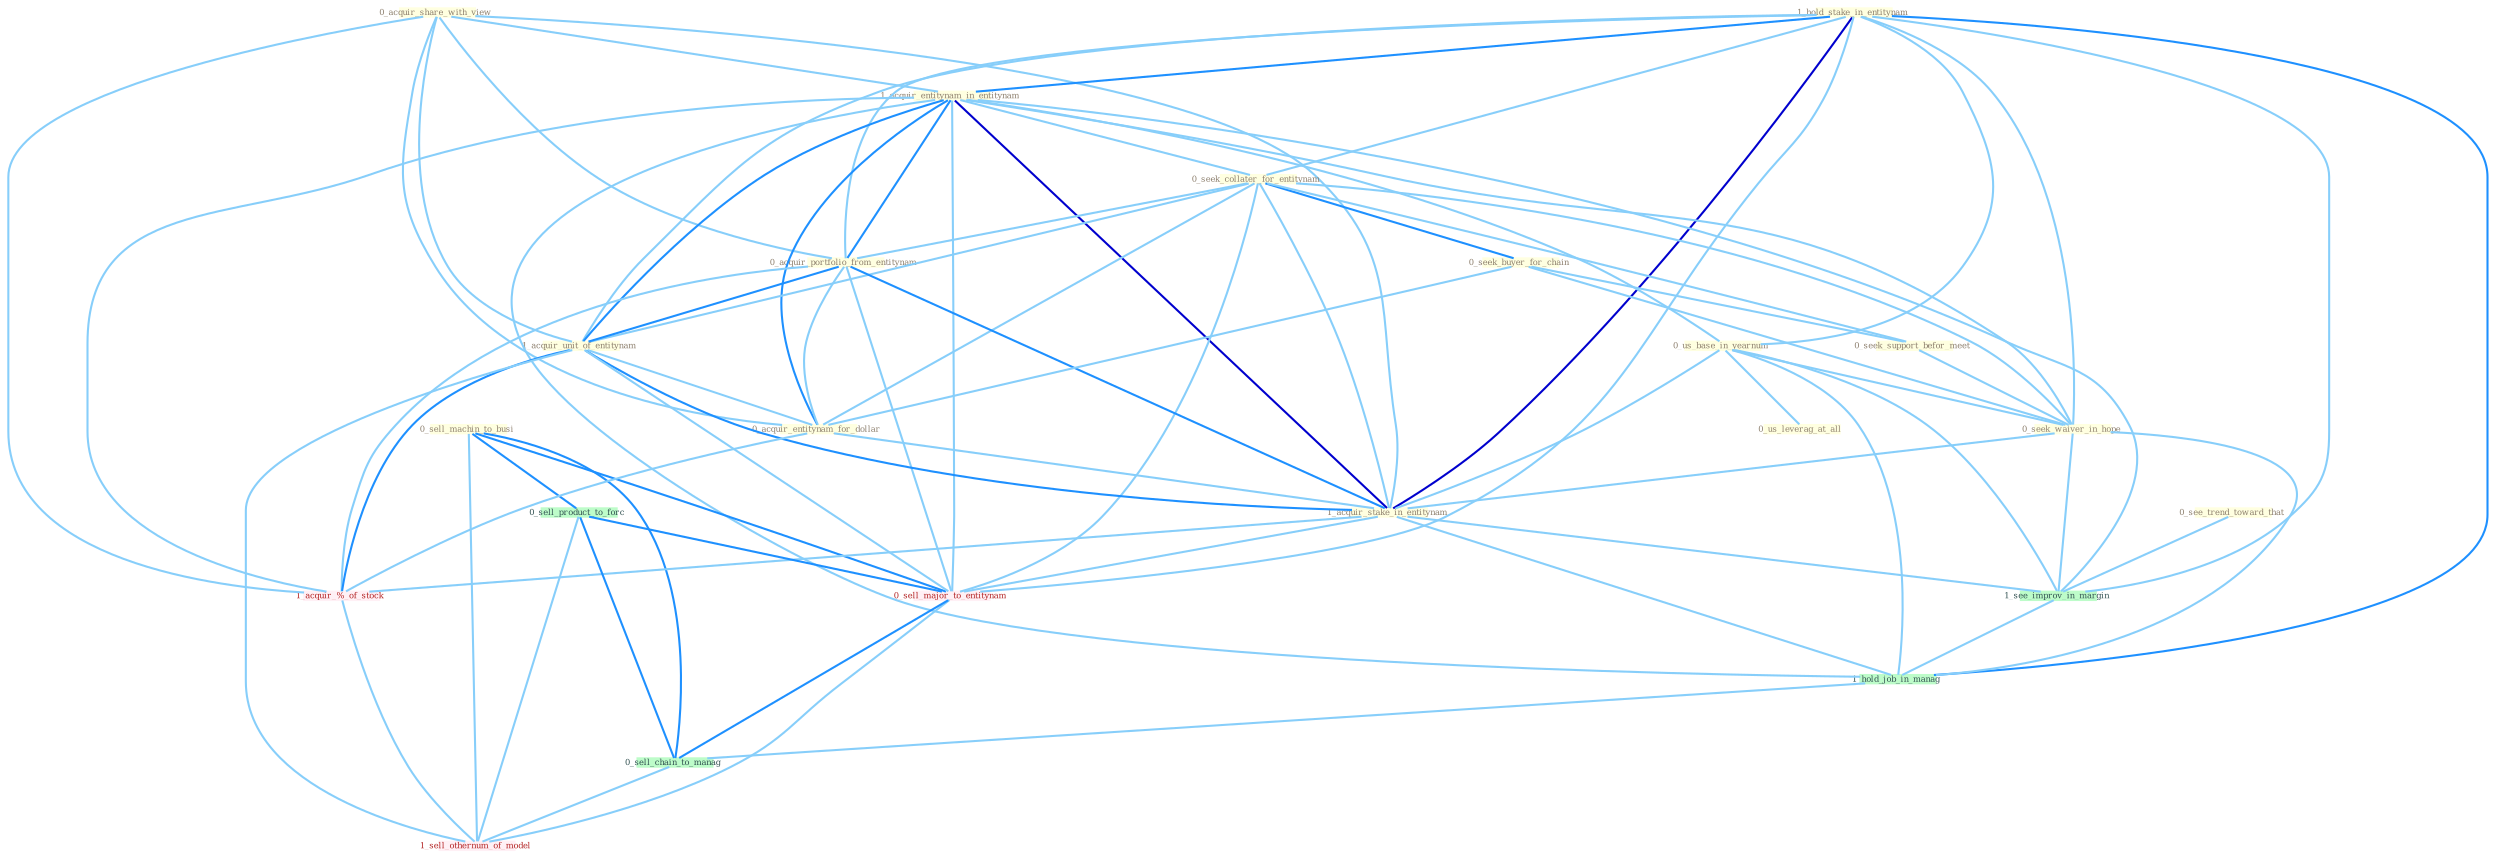 Graph G{ 
    node
    [shape=polygon,style=filled,width=.5,height=.06,color="#BDFCC9",fixedsize=true,fontsize=4,
    fontcolor="#2f4f4f"];
    {node
    [color="#ffffe0", fontcolor="#8b7d6b"] "0_see_trend_toward_that " "0_acquir_share_with_view " "1_hold_stake_in_entitynam " "1_acquir_entitynam_in_entitynam " "0_seek_collater_for_entitynam " "0_acquir_portfolio_from_entitynam " "0_seek_buyer_for_chain " "0_seek_support_befor_meet " "0_sell_machin_to_busi " "0_us_base_in_yearnum " "1_acquir_unit_of_entitynam " "0_seek_waiver_in_hope " "0_acquir_entitynam_for_dollar " "0_us_leverag_at_all " "1_acquir_stake_in_entitynam "}
{node [color="#fff0f5", fontcolor="#b22222"] "1_acquir_%_of_stock " "0_sell_major_to_entitynam " "1_sell_othernum_of_model "}
edge [color="#B0E2FF"];

	"0_see_trend_toward_that " -- "1_see_improv_in_margin " [w="1", color="#87cefa" ];
	"0_acquir_share_with_view " -- "1_acquir_entitynam_in_entitynam " [w="1", color="#87cefa" ];
	"0_acquir_share_with_view " -- "0_acquir_portfolio_from_entitynam " [w="1", color="#87cefa" ];
	"0_acquir_share_with_view " -- "1_acquir_unit_of_entitynam " [w="1", color="#87cefa" ];
	"0_acquir_share_with_view " -- "0_acquir_entitynam_for_dollar " [w="1", color="#87cefa" ];
	"0_acquir_share_with_view " -- "1_acquir_stake_in_entitynam " [w="1", color="#87cefa" ];
	"0_acquir_share_with_view " -- "1_acquir_%_of_stock " [w="1", color="#87cefa" ];
	"1_hold_stake_in_entitynam " -- "1_acquir_entitynam_in_entitynam " [w="2", color="#1e90ff" , len=0.8];
	"1_hold_stake_in_entitynam " -- "0_seek_collater_for_entitynam " [w="1", color="#87cefa" ];
	"1_hold_stake_in_entitynam " -- "0_acquir_portfolio_from_entitynam " [w="1", color="#87cefa" ];
	"1_hold_stake_in_entitynam " -- "0_us_base_in_yearnum " [w="1", color="#87cefa" ];
	"1_hold_stake_in_entitynam " -- "1_acquir_unit_of_entitynam " [w="1", color="#87cefa" ];
	"1_hold_stake_in_entitynam " -- "0_seek_waiver_in_hope " [w="1", color="#87cefa" ];
	"1_hold_stake_in_entitynam " -- "1_acquir_stake_in_entitynam " [w="3", color="#0000cd" , len=0.6];
	"1_hold_stake_in_entitynam " -- "1_see_improv_in_margin " [w="1", color="#87cefa" ];
	"1_hold_stake_in_entitynam " -- "1_hold_job_in_manag " [w="2", color="#1e90ff" , len=0.8];
	"1_hold_stake_in_entitynam " -- "0_sell_major_to_entitynam " [w="1", color="#87cefa" ];
	"1_acquir_entitynam_in_entitynam " -- "0_seek_collater_for_entitynam " [w="1", color="#87cefa" ];
	"1_acquir_entitynam_in_entitynam " -- "0_acquir_portfolio_from_entitynam " [w="2", color="#1e90ff" , len=0.8];
	"1_acquir_entitynam_in_entitynam " -- "0_us_base_in_yearnum " [w="1", color="#87cefa" ];
	"1_acquir_entitynam_in_entitynam " -- "1_acquir_unit_of_entitynam " [w="2", color="#1e90ff" , len=0.8];
	"1_acquir_entitynam_in_entitynam " -- "0_seek_waiver_in_hope " [w="1", color="#87cefa" ];
	"1_acquir_entitynam_in_entitynam " -- "0_acquir_entitynam_for_dollar " [w="2", color="#1e90ff" , len=0.8];
	"1_acquir_entitynam_in_entitynam " -- "1_acquir_stake_in_entitynam " [w="3", color="#0000cd" , len=0.6];
	"1_acquir_entitynam_in_entitynam " -- "1_see_improv_in_margin " [w="1", color="#87cefa" ];
	"1_acquir_entitynam_in_entitynam " -- "1_acquir_%_of_stock " [w="1", color="#87cefa" ];
	"1_acquir_entitynam_in_entitynam " -- "1_hold_job_in_manag " [w="1", color="#87cefa" ];
	"1_acquir_entitynam_in_entitynam " -- "0_sell_major_to_entitynam " [w="1", color="#87cefa" ];
	"0_seek_collater_for_entitynam " -- "0_acquir_portfolio_from_entitynam " [w="1", color="#87cefa" ];
	"0_seek_collater_for_entitynam " -- "0_seek_buyer_for_chain " [w="2", color="#1e90ff" , len=0.8];
	"0_seek_collater_for_entitynam " -- "0_seek_support_befor_meet " [w="1", color="#87cefa" ];
	"0_seek_collater_for_entitynam " -- "1_acquir_unit_of_entitynam " [w="1", color="#87cefa" ];
	"0_seek_collater_for_entitynam " -- "0_seek_waiver_in_hope " [w="1", color="#87cefa" ];
	"0_seek_collater_for_entitynam " -- "0_acquir_entitynam_for_dollar " [w="1", color="#87cefa" ];
	"0_seek_collater_for_entitynam " -- "1_acquir_stake_in_entitynam " [w="1", color="#87cefa" ];
	"0_seek_collater_for_entitynam " -- "0_sell_major_to_entitynam " [w="1", color="#87cefa" ];
	"0_acquir_portfolio_from_entitynam " -- "1_acquir_unit_of_entitynam " [w="2", color="#1e90ff" , len=0.8];
	"0_acquir_portfolio_from_entitynam " -- "0_acquir_entitynam_for_dollar " [w="1", color="#87cefa" ];
	"0_acquir_portfolio_from_entitynam " -- "1_acquir_stake_in_entitynam " [w="2", color="#1e90ff" , len=0.8];
	"0_acquir_portfolio_from_entitynam " -- "1_acquir_%_of_stock " [w="1", color="#87cefa" ];
	"0_acquir_portfolio_from_entitynam " -- "0_sell_major_to_entitynam " [w="1", color="#87cefa" ];
	"0_seek_buyer_for_chain " -- "0_seek_support_befor_meet " [w="1", color="#87cefa" ];
	"0_seek_buyer_for_chain " -- "0_seek_waiver_in_hope " [w="1", color="#87cefa" ];
	"0_seek_buyer_for_chain " -- "0_acquir_entitynam_for_dollar " [w="1", color="#87cefa" ];
	"0_seek_support_befor_meet " -- "0_seek_waiver_in_hope " [w="1", color="#87cefa" ];
	"0_sell_machin_to_busi " -- "0_sell_product_to_forc " [w="2", color="#1e90ff" , len=0.8];
	"0_sell_machin_to_busi " -- "0_sell_major_to_entitynam " [w="2", color="#1e90ff" , len=0.8];
	"0_sell_machin_to_busi " -- "0_sell_chain_to_manag " [w="2", color="#1e90ff" , len=0.8];
	"0_sell_machin_to_busi " -- "1_sell_othernum_of_model " [w="1", color="#87cefa" ];
	"0_us_base_in_yearnum " -- "0_seek_waiver_in_hope " [w="1", color="#87cefa" ];
	"0_us_base_in_yearnum " -- "0_us_leverag_at_all " [w="1", color="#87cefa" ];
	"0_us_base_in_yearnum " -- "1_acquir_stake_in_entitynam " [w="1", color="#87cefa" ];
	"0_us_base_in_yearnum " -- "1_see_improv_in_margin " [w="1", color="#87cefa" ];
	"0_us_base_in_yearnum " -- "1_hold_job_in_manag " [w="1", color="#87cefa" ];
	"1_acquir_unit_of_entitynam " -- "0_acquir_entitynam_for_dollar " [w="1", color="#87cefa" ];
	"1_acquir_unit_of_entitynam " -- "1_acquir_stake_in_entitynam " [w="2", color="#1e90ff" , len=0.8];
	"1_acquir_unit_of_entitynam " -- "1_acquir_%_of_stock " [w="2", color="#1e90ff" , len=0.8];
	"1_acquir_unit_of_entitynam " -- "0_sell_major_to_entitynam " [w="1", color="#87cefa" ];
	"1_acquir_unit_of_entitynam " -- "1_sell_othernum_of_model " [w="1", color="#87cefa" ];
	"0_seek_waiver_in_hope " -- "1_acquir_stake_in_entitynam " [w="1", color="#87cefa" ];
	"0_seek_waiver_in_hope " -- "1_see_improv_in_margin " [w="1", color="#87cefa" ];
	"0_seek_waiver_in_hope " -- "1_hold_job_in_manag " [w="1", color="#87cefa" ];
	"0_acquir_entitynam_for_dollar " -- "1_acquir_stake_in_entitynam " [w="1", color="#87cefa" ];
	"0_acquir_entitynam_for_dollar " -- "1_acquir_%_of_stock " [w="1", color="#87cefa" ];
	"1_acquir_stake_in_entitynam " -- "1_see_improv_in_margin " [w="1", color="#87cefa" ];
	"1_acquir_stake_in_entitynam " -- "1_acquir_%_of_stock " [w="1", color="#87cefa" ];
	"1_acquir_stake_in_entitynam " -- "1_hold_job_in_manag " [w="1", color="#87cefa" ];
	"1_acquir_stake_in_entitynam " -- "0_sell_major_to_entitynam " [w="1", color="#87cefa" ];
	"1_see_improv_in_margin " -- "1_hold_job_in_manag " [w="1", color="#87cefa" ];
	"1_acquir_%_of_stock " -- "1_sell_othernum_of_model " [w="1", color="#87cefa" ];
	"1_hold_job_in_manag " -- "0_sell_chain_to_manag " [w="1", color="#87cefa" ];
	"0_sell_product_to_forc " -- "0_sell_major_to_entitynam " [w="2", color="#1e90ff" , len=0.8];
	"0_sell_product_to_forc " -- "0_sell_chain_to_manag " [w="2", color="#1e90ff" , len=0.8];
	"0_sell_product_to_forc " -- "1_sell_othernum_of_model " [w="1", color="#87cefa" ];
	"0_sell_major_to_entitynam " -- "0_sell_chain_to_manag " [w="2", color="#1e90ff" , len=0.8];
	"0_sell_major_to_entitynam " -- "1_sell_othernum_of_model " [w="1", color="#87cefa" ];
	"0_sell_chain_to_manag " -- "1_sell_othernum_of_model " [w="1", color="#87cefa" ];
}